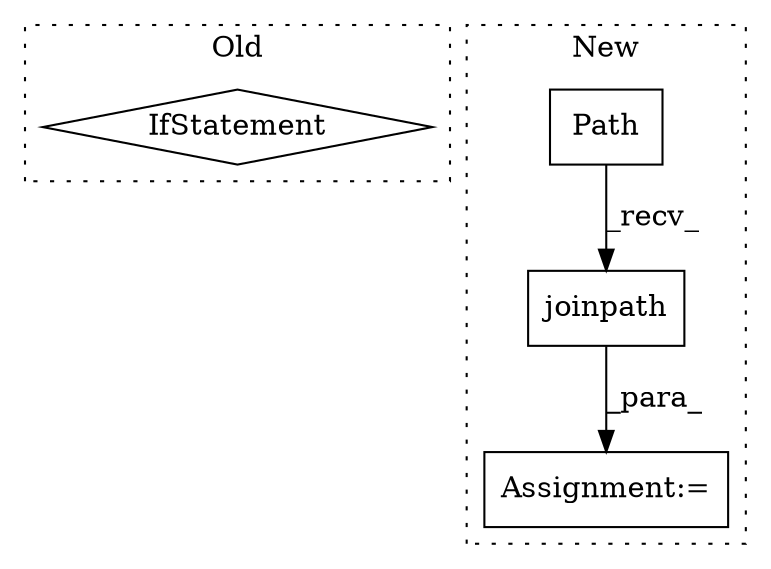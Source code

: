 digraph G {
subgraph cluster0 {
1 [label="IfStatement" a="25" s="890,976" l="10,2" shape="diamond"];
label = "Old";
style="dotted";
}
subgraph cluster1 {
2 [label="joinpath" a="32" s="537" l="10" shape="box"];
3 [label="Path" a="32" s="515,528" l="5,1" shape="box"];
4 [label="Assignment:=" a="7" s="514" l="1" shape="box"];
label = "New";
style="dotted";
}
2 -> 4 [label="_para_"];
3 -> 2 [label="_recv_"];
}